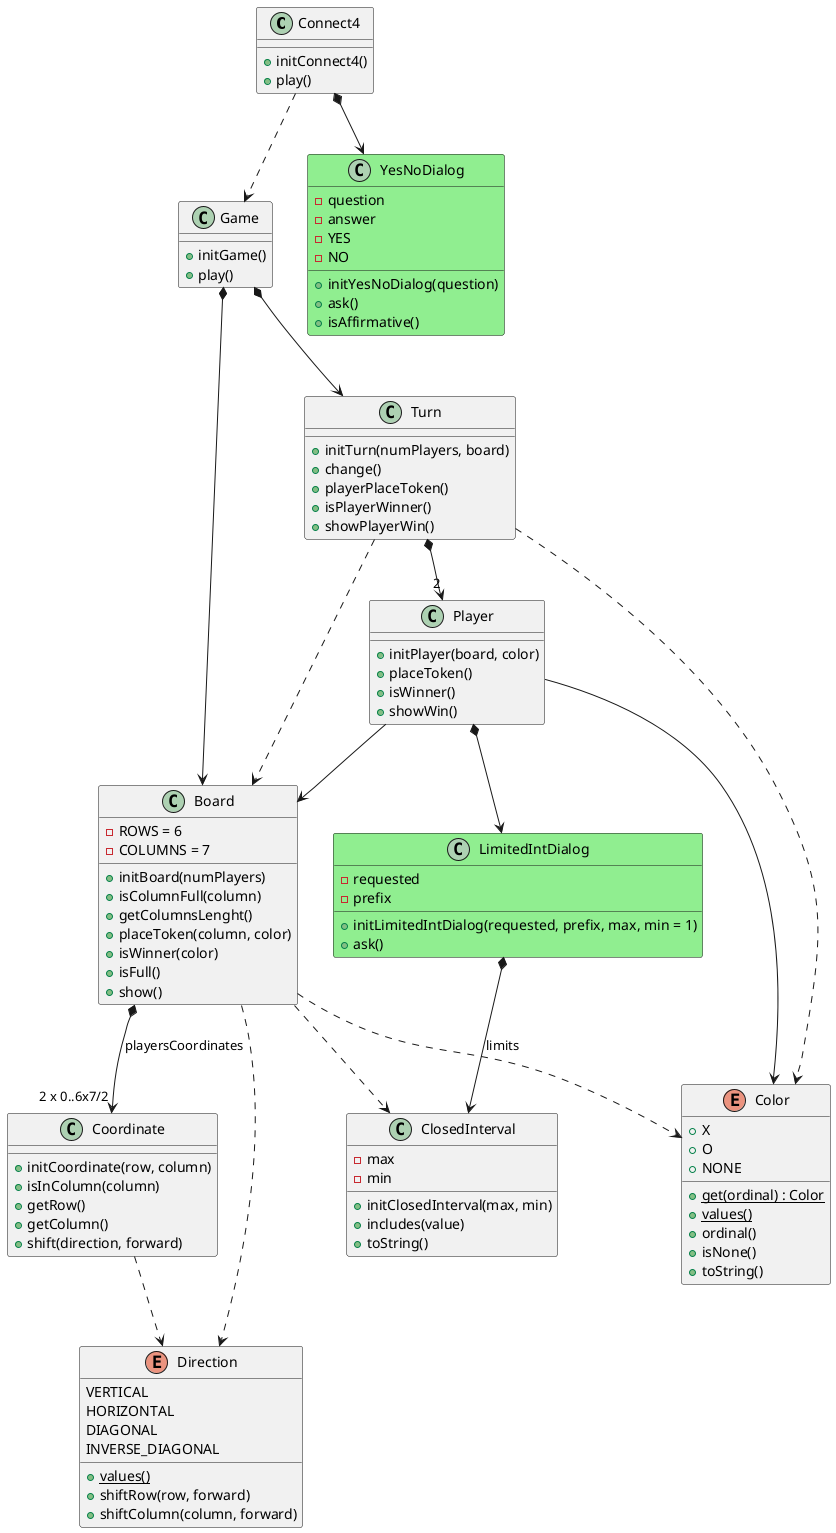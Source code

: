 @startuml analysis

class Connect4 {

    + initConnect4()
    + play()
}
Connect4 ..> Game
Connect4 *--> YesNoDialog

class Game {     

    + initGame()
    + play()
}
Game *--> Turn
Game *--> Board

class Turn {

    + initTurn(numPlayers, board)    
    + change()      
    + playerPlaceToken()        
    + isPlayerWinner()
    + showPlayerWin()
}
Turn *--> "2" Player
Turn ..> Board
Turn ..> Color

class Player {

    + initPlayer(board, color)
    + placeToken()
    + isWinner()
    + showWin()
}
Player --> Board
Player --> Color
Player *--> LimitedIntDialog

class Board {
    - ROWS = 6
    - COLUMNS = 7
    
    + initBoard(numPlayers)
    + isColumnFull(column)
    + getColumnsLenght()
    + placeToken(column, color)
    + isWinner(color)
    + isFull()
    + show()
}
Board ..> ClosedInterval
Board *--> "2 x 0..6x7/2" Coordinate : playersCoordinates
Board ..> Direction
Board ..> Color

class Coordinate {
    + initCoordinate(row, column)
    + isInColumn(column)
    + getRow()
    + getColumn()
    + shift(direction, forward)
}
Coordinate ..> Direction

enum Direction {
    VERTICAL
    HORIZONTAL
    DIAGONAL
    INVERSE_DIAGONAL

    + {static} values()
    + shiftRow(row, forward)
    + shiftColumn(column, forward)
}

enum Color {
    + X
    + O   
    + NONE 

    + {static} get(ordinal) : Color  
    + {static} values()  
    + ordinal()
    + isNone()
    + toString()
}

class YesNoDialog #LightGreen {  
    - question
    - answer   
    - YES
    - NO

    + initYesNoDialog(question)
    + ask()
    + isAffirmative()
}

class LimitedIntDialog #LightGreen {
    - requested
    - prefix
    

    + initLimitedIntDialog(requested, prefix, max, min = 1) 
    + ask()
}
LimitedIntDialog *--> ClosedInterval : limits

class ClosedInterval {
    - max
    - min

    + initClosedInterval(max, min)
    + includes(value)
    + toString()
}


@enduml